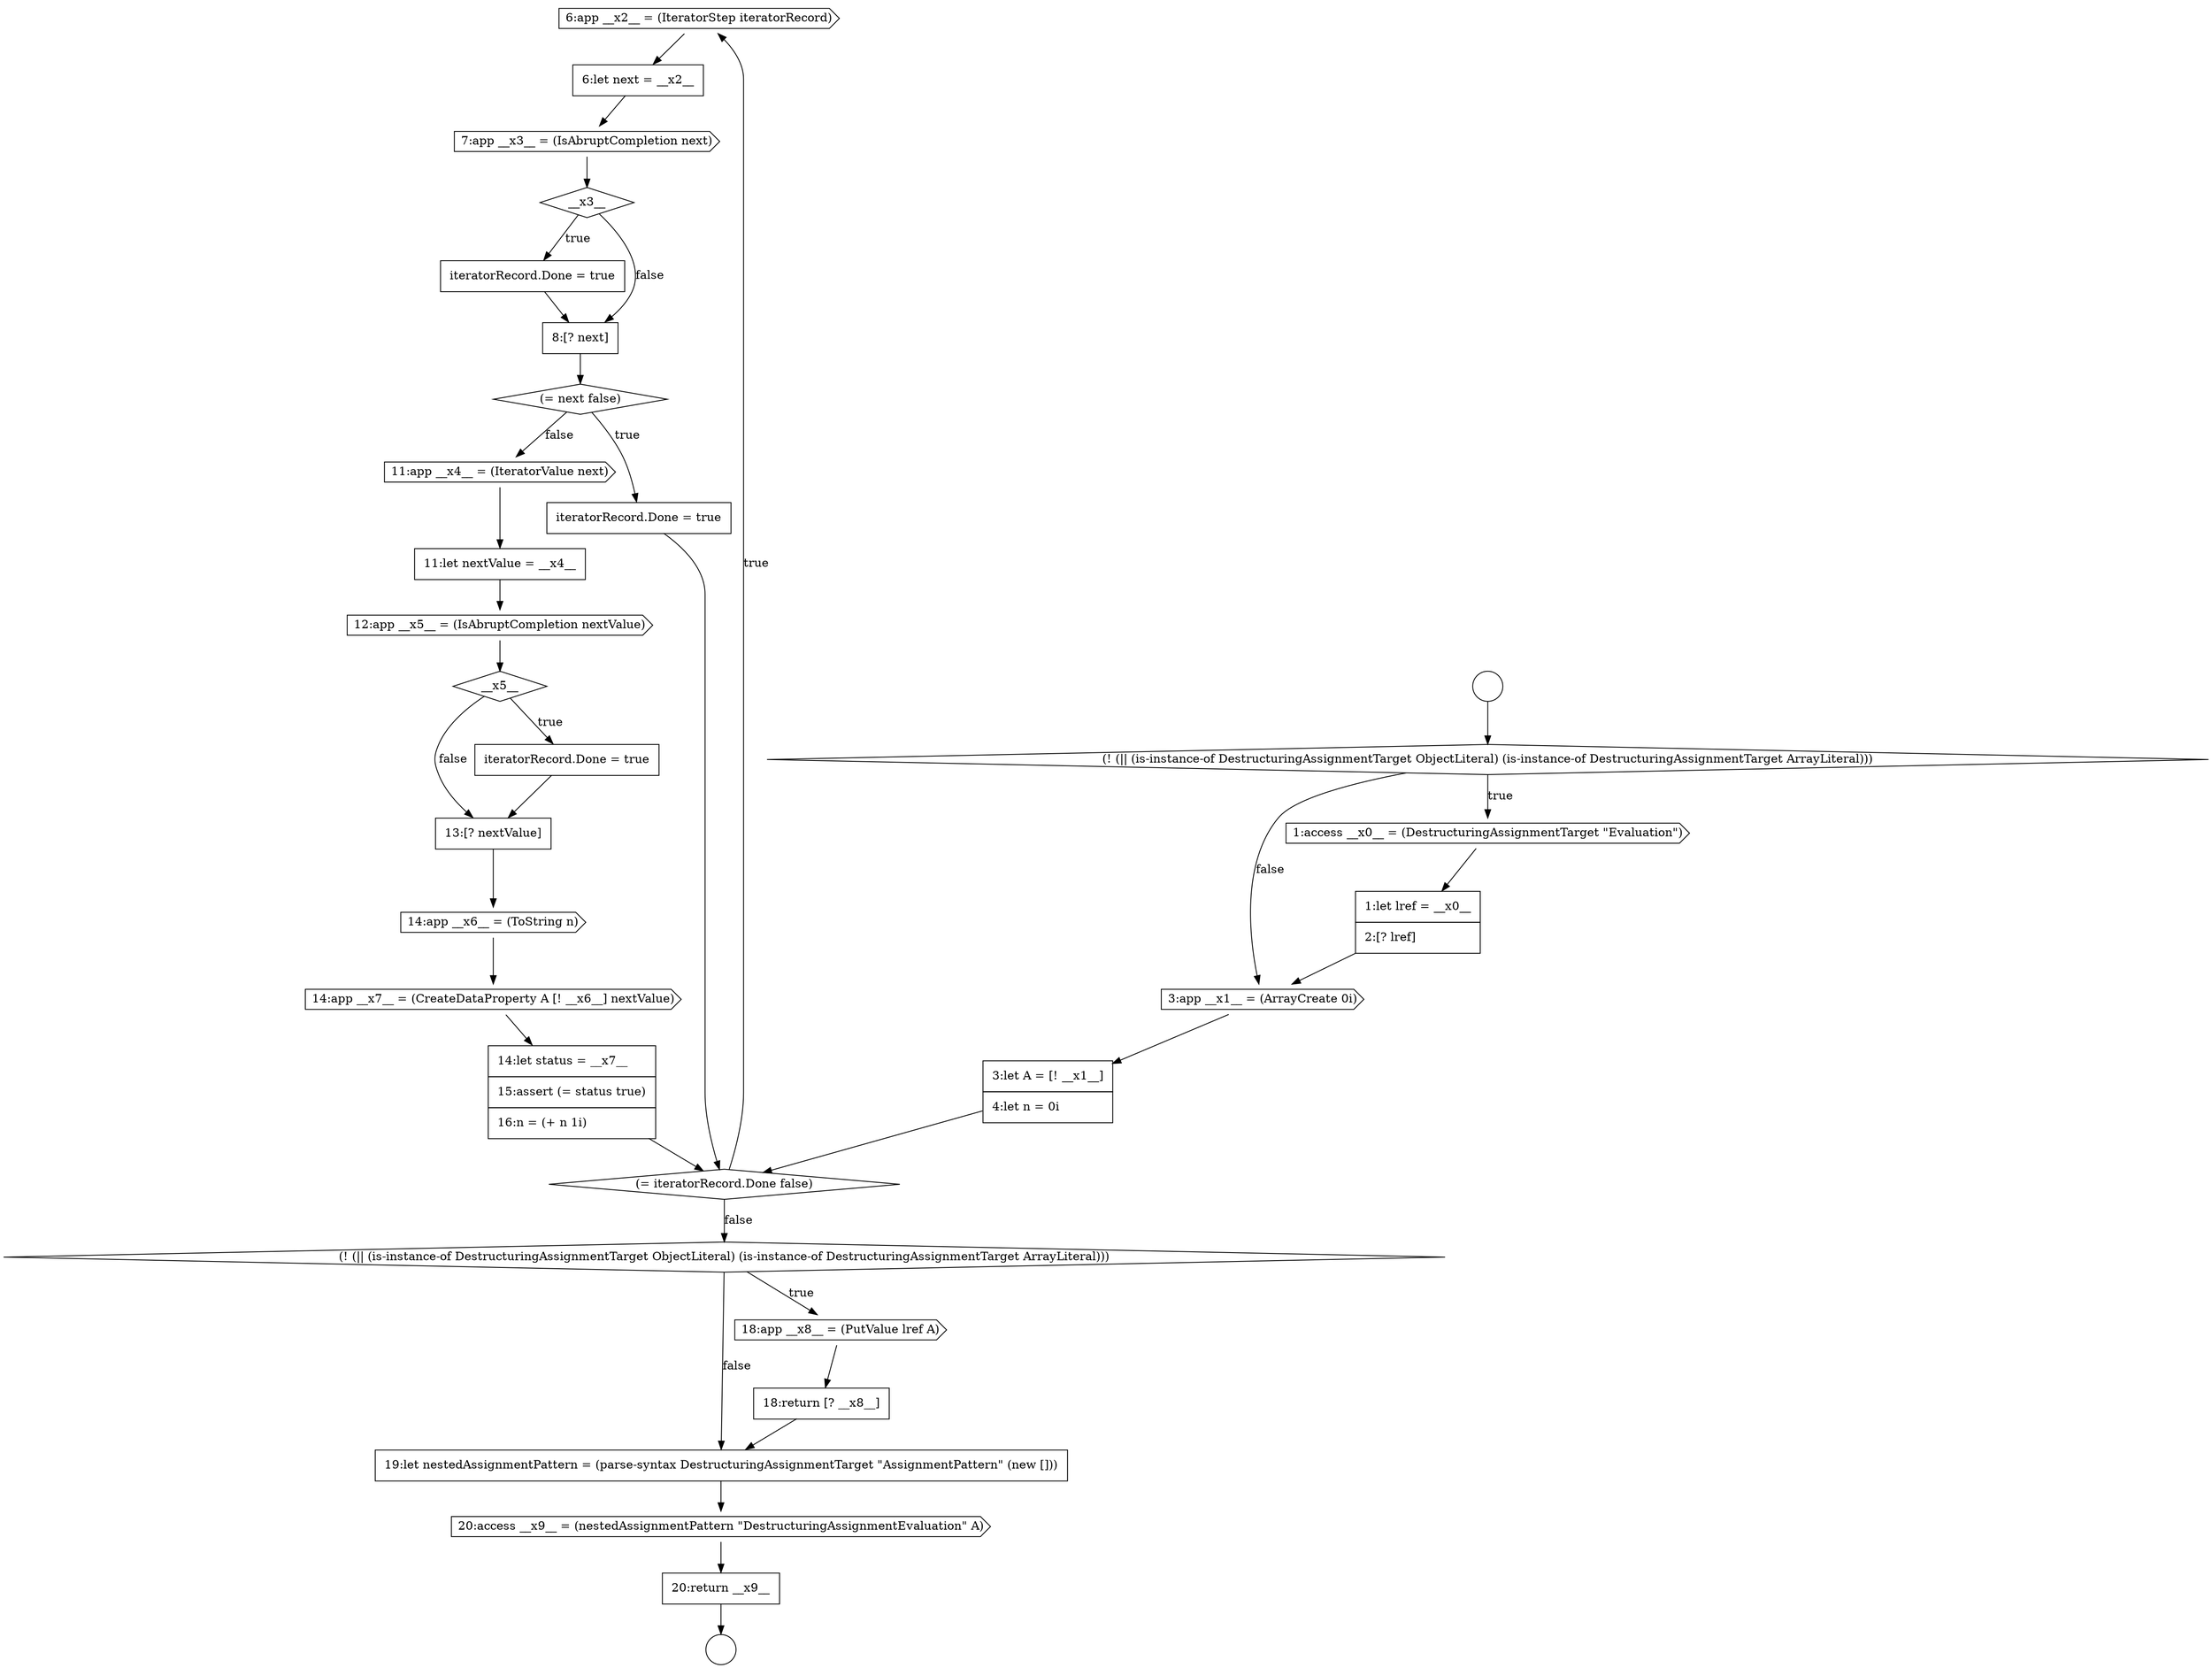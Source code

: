 digraph {
  node5329 [shape=cds, label=<<font color="black">6:app __x2__ = (IteratorStep iteratorRecord)</font>> color="black" fillcolor="white" style=filled]
  node5348 [shape=none, margin=0, label=<<font color="black">
    <table border="0" cellborder="1" cellspacing="0" cellpadding="10">
      <tr><td align="left">18:return [? __x8__]</td></tr>
    </table>
  </font>> color="black" fillcolor="white" style=filled]
  node5342 [shape=none, margin=0, label=<<font color="black">
    <table border="0" cellborder="1" cellspacing="0" cellpadding="10">
      <tr><td align="left">13:[? nextValue]</td></tr>
    </table>
  </font>> color="black" fillcolor="white" style=filled]
  node5333 [shape=none, margin=0, label=<<font color="black">
    <table border="0" cellborder="1" cellspacing="0" cellpadding="10">
      <tr><td align="left">iteratorRecord.Done = true</td></tr>
    </table>
  </font>> color="black" fillcolor="white" style=filled]
  node5334 [shape=none, margin=0, label=<<font color="black">
    <table border="0" cellborder="1" cellspacing="0" cellpadding="10">
      <tr><td align="left">8:[? next]</td></tr>
    </table>
  </font>> color="black" fillcolor="white" style=filled]
  node5349 [shape=none, margin=0, label=<<font color="black">
    <table border="0" cellborder="1" cellspacing="0" cellpadding="10">
      <tr><td align="left">19:let nestedAssignmentPattern = (parse-syntax DestructuringAssignmentTarget &quot;AssignmentPattern&quot; (new []))</td></tr>
    </table>
  </font>> color="black" fillcolor="white" style=filled]
  node5345 [shape=none, margin=0, label=<<font color="black">
    <table border="0" cellborder="1" cellspacing="0" cellpadding="10">
      <tr><td align="left">14:let status = __x7__</td></tr>
      <tr><td align="left">15:assert (= status true)</td></tr>
      <tr><td align="left">16:n = (+ n 1i)</td></tr>
    </table>
  </font>> color="black" fillcolor="white" style=filled]
  node5337 [shape=cds, label=<<font color="black">11:app __x4__ = (IteratorValue next)</font>> color="black" fillcolor="white" style=filled]
  node5327 [shape=none, margin=0, label=<<font color="black">
    <table border="0" cellborder="1" cellspacing="0" cellpadding="10">
      <tr><td align="left">3:let A = [! __x1__]</td></tr>
      <tr><td align="left">4:let n = 0i</td></tr>
    </table>
  </font>> color="black" fillcolor="white" style=filled]
  node5350 [shape=cds, label=<<font color="black">20:access __x9__ = (nestedAssignmentPattern &quot;DestructuringAssignmentEvaluation&quot; A)</font>> color="black" fillcolor="white" style=filled]
  node5331 [shape=cds, label=<<font color="black">7:app __x3__ = (IsAbruptCompletion next)</font>> color="black" fillcolor="white" style=filled]
  node5335 [shape=diamond, label=<<font color="black">(= next false)</font>> color="black" fillcolor="white" style=filled]
  node5347 [shape=cds, label=<<font color="black">18:app __x8__ = (PutValue lref A)</font>> color="black" fillcolor="white" style=filled]
  node5332 [shape=diamond, label=<<font color="black">__x3__</font>> color="black" fillcolor="white" style=filled]
  node5351 [shape=none, margin=0, label=<<font color="black">
    <table border="0" cellborder="1" cellspacing="0" cellpadding="10">
      <tr><td align="left">20:return __x9__</td></tr>
    </table>
  </font>> color="black" fillcolor="white" style=filled]
  node5336 [shape=none, margin=0, label=<<font color="black">
    <table border="0" cellborder="1" cellspacing="0" cellpadding="10">
      <tr><td align="left">iteratorRecord.Done = true</td></tr>
    </table>
  </font>> color="black" fillcolor="white" style=filled]
  node5344 [shape=cds, label=<<font color="black">14:app __x7__ = (CreateDataProperty A [! __x6__] nextValue)</font>> color="black" fillcolor="white" style=filled]
  node5338 [shape=none, margin=0, label=<<font color="black">
    <table border="0" cellborder="1" cellspacing="0" cellpadding="10">
      <tr><td align="left">11:let nextValue = __x4__</td></tr>
    </table>
  </font>> color="black" fillcolor="white" style=filled]
  node5323 [shape=diamond, label=<<font color="black">(! (|| (is-instance-of DestructuringAssignmentTarget ObjectLiteral) (is-instance-of DestructuringAssignmentTarget ArrayLiteral)))</font>> color="black" fillcolor="white" style=filled]
  node5328 [shape=diamond, label=<<font color="black">(= iteratorRecord.Done false)</font>> color="black" fillcolor="white" style=filled]
  node5343 [shape=cds, label=<<font color="black">14:app __x6__ = (ToString n)</font>> color="black" fillcolor="white" style=filled]
  node5321 [shape=circle label=" " color="black" fillcolor="white" style=filled]
  node5341 [shape=none, margin=0, label=<<font color="black">
    <table border="0" cellborder="1" cellspacing="0" cellpadding="10">
      <tr><td align="left">iteratorRecord.Done = true</td></tr>
    </table>
  </font>> color="black" fillcolor="white" style=filled]
  node5330 [shape=none, margin=0, label=<<font color="black">
    <table border="0" cellborder="1" cellspacing="0" cellpadding="10">
      <tr><td align="left">6:let next = __x2__</td></tr>
    </table>
  </font>> color="black" fillcolor="white" style=filled]
  node5325 [shape=none, margin=0, label=<<font color="black">
    <table border="0" cellborder="1" cellspacing="0" cellpadding="10">
      <tr><td align="left">1:let lref = __x0__</td></tr>
      <tr><td align="left">2:[? lref]</td></tr>
    </table>
  </font>> color="black" fillcolor="white" style=filled]
  node5346 [shape=diamond, label=<<font color="black">(! (|| (is-instance-of DestructuringAssignmentTarget ObjectLiteral) (is-instance-of DestructuringAssignmentTarget ArrayLiteral)))</font>> color="black" fillcolor="white" style=filled]
  node5340 [shape=diamond, label=<<font color="black">__x5__</font>> color="black" fillcolor="white" style=filled]
  node5326 [shape=cds, label=<<font color="black">3:app __x1__ = (ArrayCreate 0i)</font>> color="black" fillcolor="white" style=filled]
  node5339 [shape=cds, label=<<font color="black">12:app __x5__ = (IsAbruptCompletion nextValue)</font>> color="black" fillcolor="white" style=filled]
  node5322 [shape=circle label=" " color="black" fillcolor="white" style=filled]
  node5324 [shape=cds, label=<<font color="black">1:access __x0__ = (DestructuringAssignmentTarget &quot;Evaluation&quot;)</font>> color="black" fillcolor="white" style=filled]
  node5324 -> node5325 [ color="black"]
  node5326 -> node5327 [ color="black"]
  node5332 -> node5333 [label=<<font color="black">true</font>> color="black"]
  node5332 -> node5334 [label=<<font color="black">false</font>> color="black"]
  node5321 -> node5323 [ color="black"]
  node5325 -> node5326 [ color="black"]
  node5337 -> node5338 [ color="black"]
  node5341 -> node5342 [ color="black"]
  node5329 -> node5330 [ color="black"]
  node5345 -> node5328 [ color="black"]
  node5336 -> node5328 [ color="black"]
  node5323 -> node5324 [label=<<font color="black">true</font>> color="black"]
  node5323 -> node5326 [label=<<font color="black">false</font>> color="black"]
  node5350 -> node5351 [ color="black"]
  node5327 -> node5328 [ color="black"]
  node5340 -> node5341 [label=<<font color="black">true</font>> color="black"]
  node5340 -> node5342 [label=<<font color="black">false</font>> color="black"]
  node5328 -> node5329 [label=<<font color="black">true</font>> color="black"]
  node5328 -> node5346 [label=<<font color="black">false</font>> color="black"]
  node5344 -> node5345 [ color="black"]
  node5339 -> node5340 [ color="black"]
  node5351 -> node5322 [ color="black"]
  node5330 -> node5331 [ color="black"]
  node5342 -> node5343 [ color="black"]
  node5346 -> node5347 [label=<<font color="black">true</font>> color="black"]
  node5346 -> node5349 [label=<<font color="black">false</font>> color="black"]
  node5349 -> node5350 [ color="black"]
  node5343 -> node5344 [ color="black"]
  node5334 -> node5335 [ color="black"]
  node5338 -> node5339 [ color="black"]
  node5347 -> node5348 [ color="black"]
  node5335 -> node5336 [label=<<font color="black">true</font>> color="black"]
  node5335 -> node5337 [label=<<font color="black">false</font>> color="black"]
  node5331 -> node5332 [ color="black"]
  node5333 -> node5334 [ color="black"]
  node5348 -> node5349 [ color="black"]
}
